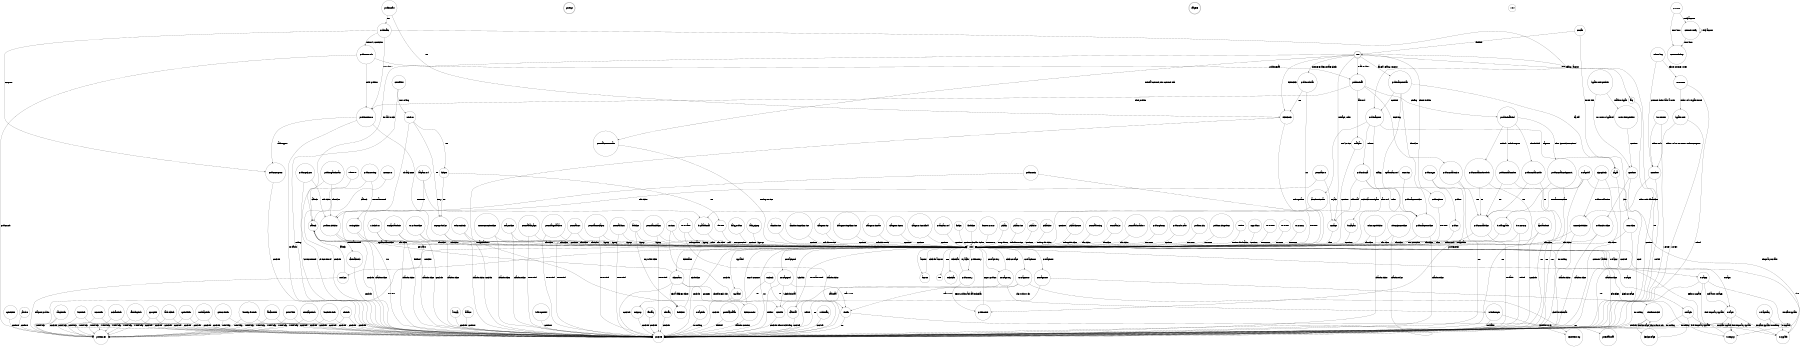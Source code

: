 digraph callcenter {
    size = "12,12";
    node [shape = doublecircle]; root goodbye callpeter;
    node [shape = hexagon]; robot;
    node [shape = circle];
    1404lincolninfo -> conclude [ label = "Conclude" ];
    1404lincolninfo -> problemweb [ label = "I need help" ];
    account -> robot [ label = "Check for account" ];
    autopay -> conclude [ label = "conclude" ];
    badactor -> conclude [ label = "Continue" ];
    badpassword -> conclude [ label = "No" ];
    badpassword -> drupaladdemail [ label = "Retry" ];
    badticket -> findtickets [ label = "Try to find ticket" ];
    badticket -> robot [ label = "Look up status" ];
    baileyproblem -> robot [ label = "Continue" ];
    baileysignup -> robot [ label = "Sign Up" ];
    browsertest -> conclude [ label = "Worked" ];
    browsertest -> custreboot [ label = "Didn't work" ];
    browsertest2 -> conclude [ label = "Worked" ];
    browsertest2 -> robot [ label = "Didn't work" ];
    bulksuspended -> conclude [ label = "Continue" ];
    bwtempup -> robot [ label = "Perform upgrade" ];
    bwuldlupgrade -> robot [ label = "robot" ];
    bwupgrade -> robot [ label = "robot" ];
    bypassrouter -> conclude [ label = "Worked" ];
    bypassrouter -> custreboot [ label = "Didn't work or No Router - Reboot computer" ];
    bypassrouterspeedtest -> speedtest [ label = "No router or bypassed" ];
    bypassrouterspeedtest -> routerresetspeedtest [ label = "Unable to bypass" ];
    callinstall -> conclude [ label = "conclude" ];
    callinstall -> robot [ label = "No one answered" ];
    calltech -> conclude [ label = "conclude" ];
    calltech -> cantreachtech [ label = "No one answered" ];
    calltech -> robot [ label = "Update/Make Ticket" ];
    cancelservice -> robot [ label = "Continue" ];
    cancelservicepickservice -> robot [ label = "Edit this service" ];
    cancelservicestart -> robot [ label = "Continue" ];
    cantreachtech -> conclude [ label = "conclude" ];
    captivatedunit -> conclude [ label = "Conclude" ];
    captivatedunit -> robot [ label = "Uncaptivate" ];
    changeservice -> robot [ label = "Continue" ];
    changeservicepickservice -> robot [ label = "Edit this service" ];
    changeservicestart -> robot [ label = "Continue" ];
    changeservicetnc -> robot [ label = "Continue" ];
    changeservicewinfield -> robot [ label = "Continue" ];
    checkcoverage -> voloinfo_nosched [ label = "Skip to About Volo" ];
    checkcoverage -> robot [ label = "Check coverage" ];
    cochranesinfo -> conclude [ label = "Conclude" ];
    cochranesinfo -> problemweb [ label = "I need help" ];
    comcast -> root [ label = "Finished" ];
    comcast -> routerticket [ label = "Router visit" ];
    conclude -> root [ label = "Yes" ];
    conclude -> robot [ label = "No" ];
    coveragegood -> conclude [ label = "Neither" ];
    coveragegood -> voloinfo [ label = "Learn more" ];
    coveragegood -> schedule [ label = "Schedule install" ];
    coveragenone -> voloinfo_nosched [ label = "Yes" ];
    coveragenone -> conclude [ label = "No" ];
    coverageretry -> voloinfo_nogeo [ label = "Skip to About Volo" ];
    coverageretry -> callinstall [ label = "callinstall" ];
    coverageretry -> robot [ label = "Check coverage" ];
    coveragesome -> conclude [ label = "Neither" ];
    coveragesome -> schedulesurvey [ label = "Schedule technician" ];
    coveragesome -> voloinfo [ label = "Learn more" ];
    cpmbulkinfo -> conclude [ label = "Conclude" ];
    cpmbulkinfo -> problemweb [ label = "I need help" ];
    cpmvpinfo -> conclude [ label = "Conclude" ];
    cpmvpinfo -> problemweb [ label = "I need help" ];
    createpassword -> robot [ label = "Continue" ];
    custendprobticket -> conclude [ label = "Abandon ticket" ];
    custendprobticket -> robot [ label = "File ticket" ];
    customer -> customer_lookup [ label = "Don't know" ];
    customer -> customer_verify [ label = "Verify account" ];
    customer_verify -> customer_lookup [ label = "Don't know" ];
    customer_verify -> customer_verify [ label = "Verify account" ];
    custreboot -> custendprobticket [ label = "Didn't work - file a ticket" ];
    custreboot -> conclude [ label = "Worked" ];
    custselftest -> conclude [ label = "Working" ];
    custselftest -> volodown [ label = "Not working" ];
    drupaladdemail -> robot [ label = "Add" ];
    drupalpass -> robot [ label = "Continue" ];
    emailpass -> robot [ label = "Continue" ];
    ethernetcheck -> conclude [ label = "conclude" ];
    ethernetcheck -> robot [ label = "Continue" ];
    faqs -> conclude [ label = "continue" ];
    fiberfaq -> conclude [ label = "conclude" ];
    findips -> robot [ label = "Continue" ];
    findpoe -> voloreset [ label = "Yes" ];
    findpoe -> nopoeprobticket [ label = "No" ];
    findticket -> robot [ label = "Check for tickets" ];
    findtickets -> robot [ label = "Find tickets" ];
    forcetowerreset -> robot [ label = "Reset Tower" ];
    greencrestinfo -> conclude [ label = "Conclude" ];
    greencrestinfo -> problemweb [ label = "I need help" ];
    gsr_bulkinfo -> conclude [ label = "Conclude" ];
    gsr_bulkinfo -> problemweb [ label = "I need help" ];
    hardwickinfo -> conclude [ label = "Conclude" ];
    hardwickinfo -> problemweb [ label = "I need help" ];
    kennedywilsoninfo -> conclude [ label = "Conclude" ];
    kennedywilsoninfo -> problemweb [ label = "I need help" ];
    lancasterinfo -> conclude [ label = "Conclude" ];
    lancasterinfo -> problemweb [ label = "I need help" ];
    lincolnshireinfo -> conclude [ label = "Conclude" ];
    lincolnshireinfo -> problemweb [ label = "I need help" ];
    message -> robot [ label = "robot" ];
    mhminfo -> conclude [ label = "Conclude" ];
    mhminfo -> problemweb [ label = "I need help" ];
    moulinaptsinfo -> conclude [ label = "Conclude" ];
    moulinaptsinfo -> problemweb [ label = "I need help" ];
    mxunoconnectionticket -> conclude [ label = "Abandon ticket" ];
    mxunoconnectionticket -> robot [ label = "File ticket" ];
    nextchapterinfo -> conclude [ label = "Conclude" ];
    nextchapterinfo -> problemweb [ label = "I need help" ];
    noarpsticket -> conclude [ label = "Abandon ticket" ];
    noarpsticket -> robot [ label = "File ticket" ];
    nopoeprobticket -> conclude [ label = "Abandon ticket" ];
    nopoeprobticket -> robot [ label = "File ticket" ];
    noservices -> problemaccountticket [ label = "problemaccountticket" ];
    notickets -> problemweb [ label = "Diagnose problem" ];
    notickets -> calltech [ label = "calltech" ];
    opentickets -> problemweb [ label = "Continue " ];
    otherfaq -> conclude [ label = "conclude" ];
    overage1 -> conclude [ label = "Do nothing" ];
    overage1 -> bwupgrade [ label = "Purchase upgrade" ];
    overage1 -> bwtempup [ label = "Free temporary upgrade" ];
    overage2 -> conclude [ label = "Do nothing" ];
    overage2 -> overage1 [ label = "Info about overages" ];
    overage2 -> bwupgrade [ label = "Purchase upgrade" ];
    overage2 -> bwtempup [ label = "Free temporary upgrade" ];
    overage3 -> conclude [ label = "Do nothing" ];
    overage3 -> bwupgrade [ label = "Purchase upgrade" ];
    overage3 -> bwtempup [ label = "Free temporary upgrade" ];
    overageinfo -> conclude [ label = "Do nothing" ];
    overagemany -> conclude [ label = "Do nothing" ];
    overagemany -> bwupgrade [ label = "bwupgrade" ];
    overageuldl -> conclude [ label = "Do nothing" ];
    overageuldl -> bwuldlupgrade [ label = "Permanent Increase" ];
    overageuldl -> bwtempup [ label = "Temporary Increase" ];
    overageuldl -> message [ label = "Technician Investigate" ];
    pastdue -> problemweb [ label = "Continue " ];
    paypal -> conclude [ label = "conclude" ];
    pickaip -> robot [ label = "Bump this IP" ];
    pickaservice -> robot [ label = "Edit this service" ];
    pickasite -> robot [ label = "Continue" ];
    pickaticket -> robot [ label = "Look up this ticket" ];
    pickaticketcore -> robot [ label = "Look up this ticket" ];
    potentialbaileyapts -> conclude [ label = "Nevermind" ];
    potentialbaileyapts -> robot [ label = "Signup" ];
    potentialcove -> conclude [ label = "Finished " ];
    potentialcove -> message [ label = "No Jack" ];
    potentialcpmalacarte -> conclude [ label = "Nevermind" ];
    potentialcpmalacarte -> robot [ label = "Signup" ];
    potentialcustomerstart -> robot [ label = "Look up services" ];
    potentialhousing -> robot [ label = "File Ticket" ];
    potentialinstall -> robot [ label = "File Ticket" ];
    potentialjoeallan -> conclude [ label = "Finished " ];
    potentialmxu -> conclude [ label = "Nevermind" ];
    potentialmxu -> robot [ label = "Signup" ];
    potentialnextchapter -> conclude [ label = "Nevermind" ];
    potentialnextchapter -> robot [ label = "Signup" ];
    potentialshlens -> conclude [ label = "Nevermind" ];
    potentialshlens -> robot [ label = "Signup" ];
    potentialsmithapts -> conclude [ label = "Nevermind" ];
    potentialsmithapts -> robot [ label = "Signup" ];
    potentialstjoe -> robot [ label = "File Ticket" ];
    potentialthomasboro -> robot [ label = "File Ticket" ];
    problem -> robot [ label = "Test connection" ];
    problemaccount -> paypal [ label = "Payment" ];
    problemaccount -> cancelservicestart [ label = "End Service" ];
    problemaccount -> problemdrupal [ label = "Volo.net" ];
    problemaccount -> problemaccountticket [ label = "Billing" ];
    problemaccountstart -> paypal [ label = "Pay Bill" ];
    problemaccountstart -> problemaccount [ label = "Continue" ];
    problemaccountstart -> robot [ label = "Update Password" ];
    problemaccountstart -> problemaccountticket [ label = "File Ticket" ];
    problemaccountticket -> conclude [ label = "Abandon ticket" ];
    problemaccountticket -> robot [ label = "File ticket" ];
    problematic -> problemcomputer [ label = "Computer" ];
    problematic -> problemunknown [ label = "Don't know" ];
    problematic -> problemnetwork [ label = "Network / connection" ];
    problematic -> problemaccount [ label = "Billing / account" ];
    problemcomputer -> conclude [ label = "conclude" ];
    problemdrupal -> drupalpass [ label = "Password" ];
    problemdrupal -> problemaccountticket [ label = "Other" ];
    problemdrupal -> drupaladdemail [ label = "Add Email" ];
    problememail -> emailpass [ label = "Password" ];
    problememail -> problemunknown [ label = "Other problem" ];
    problememail -> problememailreceive [ label = "Receiving" ];
    problememail -> problememailsend [ label = "Sending" ];
    problememailreceive -> conclude [ label = "Yes" ];
    problememailreceive -> problememailticket [ label = "No" ];
    problememailsend -> problememailsend_outlook [ label = "Outlook" ];
    problememailsend -> problememailsend_oe [ label = "Outlook Express" ];
    problememailsend -> problememailsend_tb [ label = "Thunderbird" ];
    problememailsend -> problememailsend_generic [ label = "Other (generic instructions)" ];
    problememailsend_generic -> conclude [ label = "Yes" ];
    problememailsend_generic -> problememailticket [ label = "No" ];
    problememailsend_oe -> conclude [ label = "Yes" ];
    problememailsend_oe -> problememailticket [ label = "No" ];
    problememailsend_outlook -> conclude [ label = "Yes" ];
    problememailsend_outlook -> problememailticket [ label = "No" ];
    problememailsend_tb -> conclude [ label = "Yes" ];
    problememailsend_tb -> problememailticket [ label = "No" ];
    problememailticket -> conclude [ label = "No thanks" ];
    problememailticket -> robot [ label = "File Ticket" ];
    problemgrandstream -> conclude [ label = "Service restored" ];
    problemgrandstream -> problemwebticket [ label = "File ticket " ];
    problemnetwork -> problemunknown [ label = "Other problem" ];
    problemnetwork -> problemweb [ label = "problemweb" ];
    problemnetwork -> problememail [ label = "problememail" ];
    problemnoip -> problemwebticket [ label = "File ticket" ];
    problemnoip -> robot [ label = "Run tests" ];
    problemother -> robot [ label = "Report problem" ];
    problemphone -> robot [ label = "Run tests" ];
    problemphone2 -> robot [ label = "Run tests" ];
    problempolycom -> conclude [ label = "Service restored" ];
    problempolycom -> problemwebticket [ label = "File ticket " ];
    problemretry -> problemother [ label = "Report problem and call technician" ];
    problemretry -> robot [ label = "Try again" ];
    problemrouting -> conclude [ label = "conclude" ];
    problemrouting -> routingticket [ label = "No one answered" ];
    problemslowstart -> robot [ label = "Continue" ];
    problemslowticket -> conclude [ label = "Abandon ticket" ];
    problemslowticket -> robot [ label = "File ticket" ];
    problemstart -> problematic [ label = "No" ];
    problemstart -> ticketcheck [ label = "Yes" ];
    problemtype -> problem [ label = "problem" ];
    problemtype -> problemother [ label = "problemother" ];
    problemunknown -> problemcomputer [ label = "Paid support" ];
    problemunknown -> conclude [ label = "No thanks" ];
    problemunknown -> robot [ label = "Run tests" ];
    problemweb -> robot [ label = "Run tests" ];
    problemweb2 -> robot [ label = "Run tests" ];
    problemweb_goodtest -> robot [ label = "Run tests" ];
    problemwebstart -> ticketcheck [ label = "Yes" ];
    problemwebstart -> robot [ label = "No" ];
    problemwebticket -> conclude [ label = "Abandon ticket" ];
    problemwebticket -> robot [ label = "File ticket" ];
    retrieve -> robot [ label = "Retrieve this location" ];
    robot -> overage2 [ label = "overage2" ];
    robot -> ticketstatus [ label = "ticketstatus" ];
    robot -> test [ label = "test" ];
    robot -> overage1 [ label = "overage1" ];
    robot -> coveragesome [ label = "coveragesome" ];
    robot -> conclude [ label = "conclude" ];
    robot -> technician [ label = "technician" ];
    robot -> coverageretry [ label = "coverageretry" ];
    robot -> account [ label = "account" ];
    robot -> upgraded [ label = "upgraded" ];
    robot -> coveragegood [ label = "coveragegood" ];
    robot -> notickets [ label = "notickets" ];
    robot -> problemretry [ label = "problemretry" ];
    robot -> coveragenone [ label = "coveragenone" ];
    robot -> overage3 [ label = "overage3" ];
    roboterror -> calltech [ label = "calltech" ];
    root -> problemaccountstart [ label = "Pay Bill / Billing / Account" ];
    root -> potentialcustomerstart [ label = "Potential Customer/New Customer Info" ];
    root -> ticketcheck [ label = "ticketcheck" ];
    root -> problememail [ label = "Email Problem" ];
    root -> faqs [ label = "FAQs" ];
    root -> message [ label = "Message / Other" ];
    root -> problemwebstart [ label = "Internet Problem/Outage Check" ];
    root -> problemphone [ label = "Phone Problem" ];
    root -> calltech [ label = "Forward to tech " ];
    routerreset -> conclude [ label = "Worked" ];
    routerreset -> bypassrouter [ label = "Didn't work - Bypass Router" ];
    routerresetspeedtest -> speedtest [ label = "Continue" ];
    routerticket -> conclude [ label = "Abandon ticket" ];
    routerticket -> robot [ label = "File ticket" ];
    routingticket -> conclude [ label = "Abandon ticket" ];
    routingticket -> robot [ label = "File ticket" ];
    schedule -> conclude [ label = "Conclude without scheduling" ];
    schedule -> robot [ label = "Schedule" ];
    screenerror -> calltech [ label = "calltech" ];
    services -> conclude [ label = "conclude" ];
    services -> robot [ label = "robot" ];
    signupcheck -> custendprobticket [ label = "Problem still exists" ];
    signupcheck -> conclude [ label = "Customer Satisfied" ];
    speedtest -> conclude [ label = "Good" ];
    speedtest -> problemslowticket [ label = "Slow" ];
    switchdown -> conclude [ label = "Abandon ticket" ];
    switchdown -> robot [ label = "File ticket" ];
    ticketcheck -> findtickets [ label = "Don't know" ];
    ticketcheck -> robot [ label = "Look up status" ];
    ticketcomment -> conclude [ label = "Abandon comment" ];
    ticketcomment -> robot [ label = "Record comment" ];
    ticketstatus -> ticketcomment [ label = "Comment" ];
    ticketstatus -> conclude [ label = "Conclude" ];
    ticketstatus -> findtickets [ label = "Find a different ticket" ];
    ticketstatus -> calltech [ label = "Get Status" ];
    ticketstatus -> schedule [ label = "Schedule Tech Visit" ];
    tnccaptivatedunit -> conclude [ label = "Conclude" ];
    tnccaptivatedunit -> robot [ label = "Uncaptivate" ];
    tnccheck -> tncsignup [ label = "Yes" ];
    tnccheck -> voloinfo [ label = "No" ];
    tncproblem -> robot [ label = "Continue" ];
    tncsignup -> conclude [ label = "Conclude " ];
    towerdownticket -> conclude [ label = "Abandon ticket" ];
    towerdownticket -> robot [ label = "File ticket" ];
    towerreset -> robot [ label = "Reset Tower" ];
    towerstatus -> conclude [ label = "Abandon ticket" ];
    towerstatus -> robot [ label = "File ticket" ];
    towertest -> robot [ label = "Run Tests" ];
    towertest2 -> robot [ label = "Run Tests" ];
    ucomminfo -> conclude [ label = "Conclude" ];
    ucomminfo -> problemweb [ label = "I need help" ];
    unknownprobticket -> conclude [ label = "Abandon ticket" ];
    unknownprobticket -> robot [ label = "File ticket" ];
    upgraded -> conclude [ label = "conclude" ];
    volodown -> problemwebticket [ label = "Already Reset" ];
    volodown -> nopoeprobticket [ label = "No" ];
    volodown -> findpoe [ label = "Yes" ];
    voloequipmentticket -> conclude [ label = "Abandon ticket" ];
    voloequipmentticket -> robot [ label = "File ticket" ];
    voloinfo -> conclude [ label = "No" ];
    voloinfo -> potentialinstall [ label = "Yes" ];
    voloinfo_nogeo -> conclude [ label = "No thanks" ];
    voloinfo_nogeo -> schedulesurvey [ label = "Schedule survey" ];
    voloinfo_nosched -> conclude [ label = "conclude" ];
    voloinfo_nosched -> checkcoverage [ label = "checkcoverage" ];
    voloreset -> robot [ label = "Test connection" ];
    voloworking -> routerreset [ label = "Reboot customer router" ];
    voloworking -> custreboot [ label = "Customer doesn't have a router" ];
    waholdingsinfo -> conclude [ label = "Conclude" ];
    waholdingsinfo -> problemweb [ label = "I need help" ];
    wamplerinfo -> conclude [ label = "Conclude" ];
    wamplerinfo -> problemweb [ label = "I need help" ];
    wirelessfaq -> conclude [ label = "conclude" ];
}
